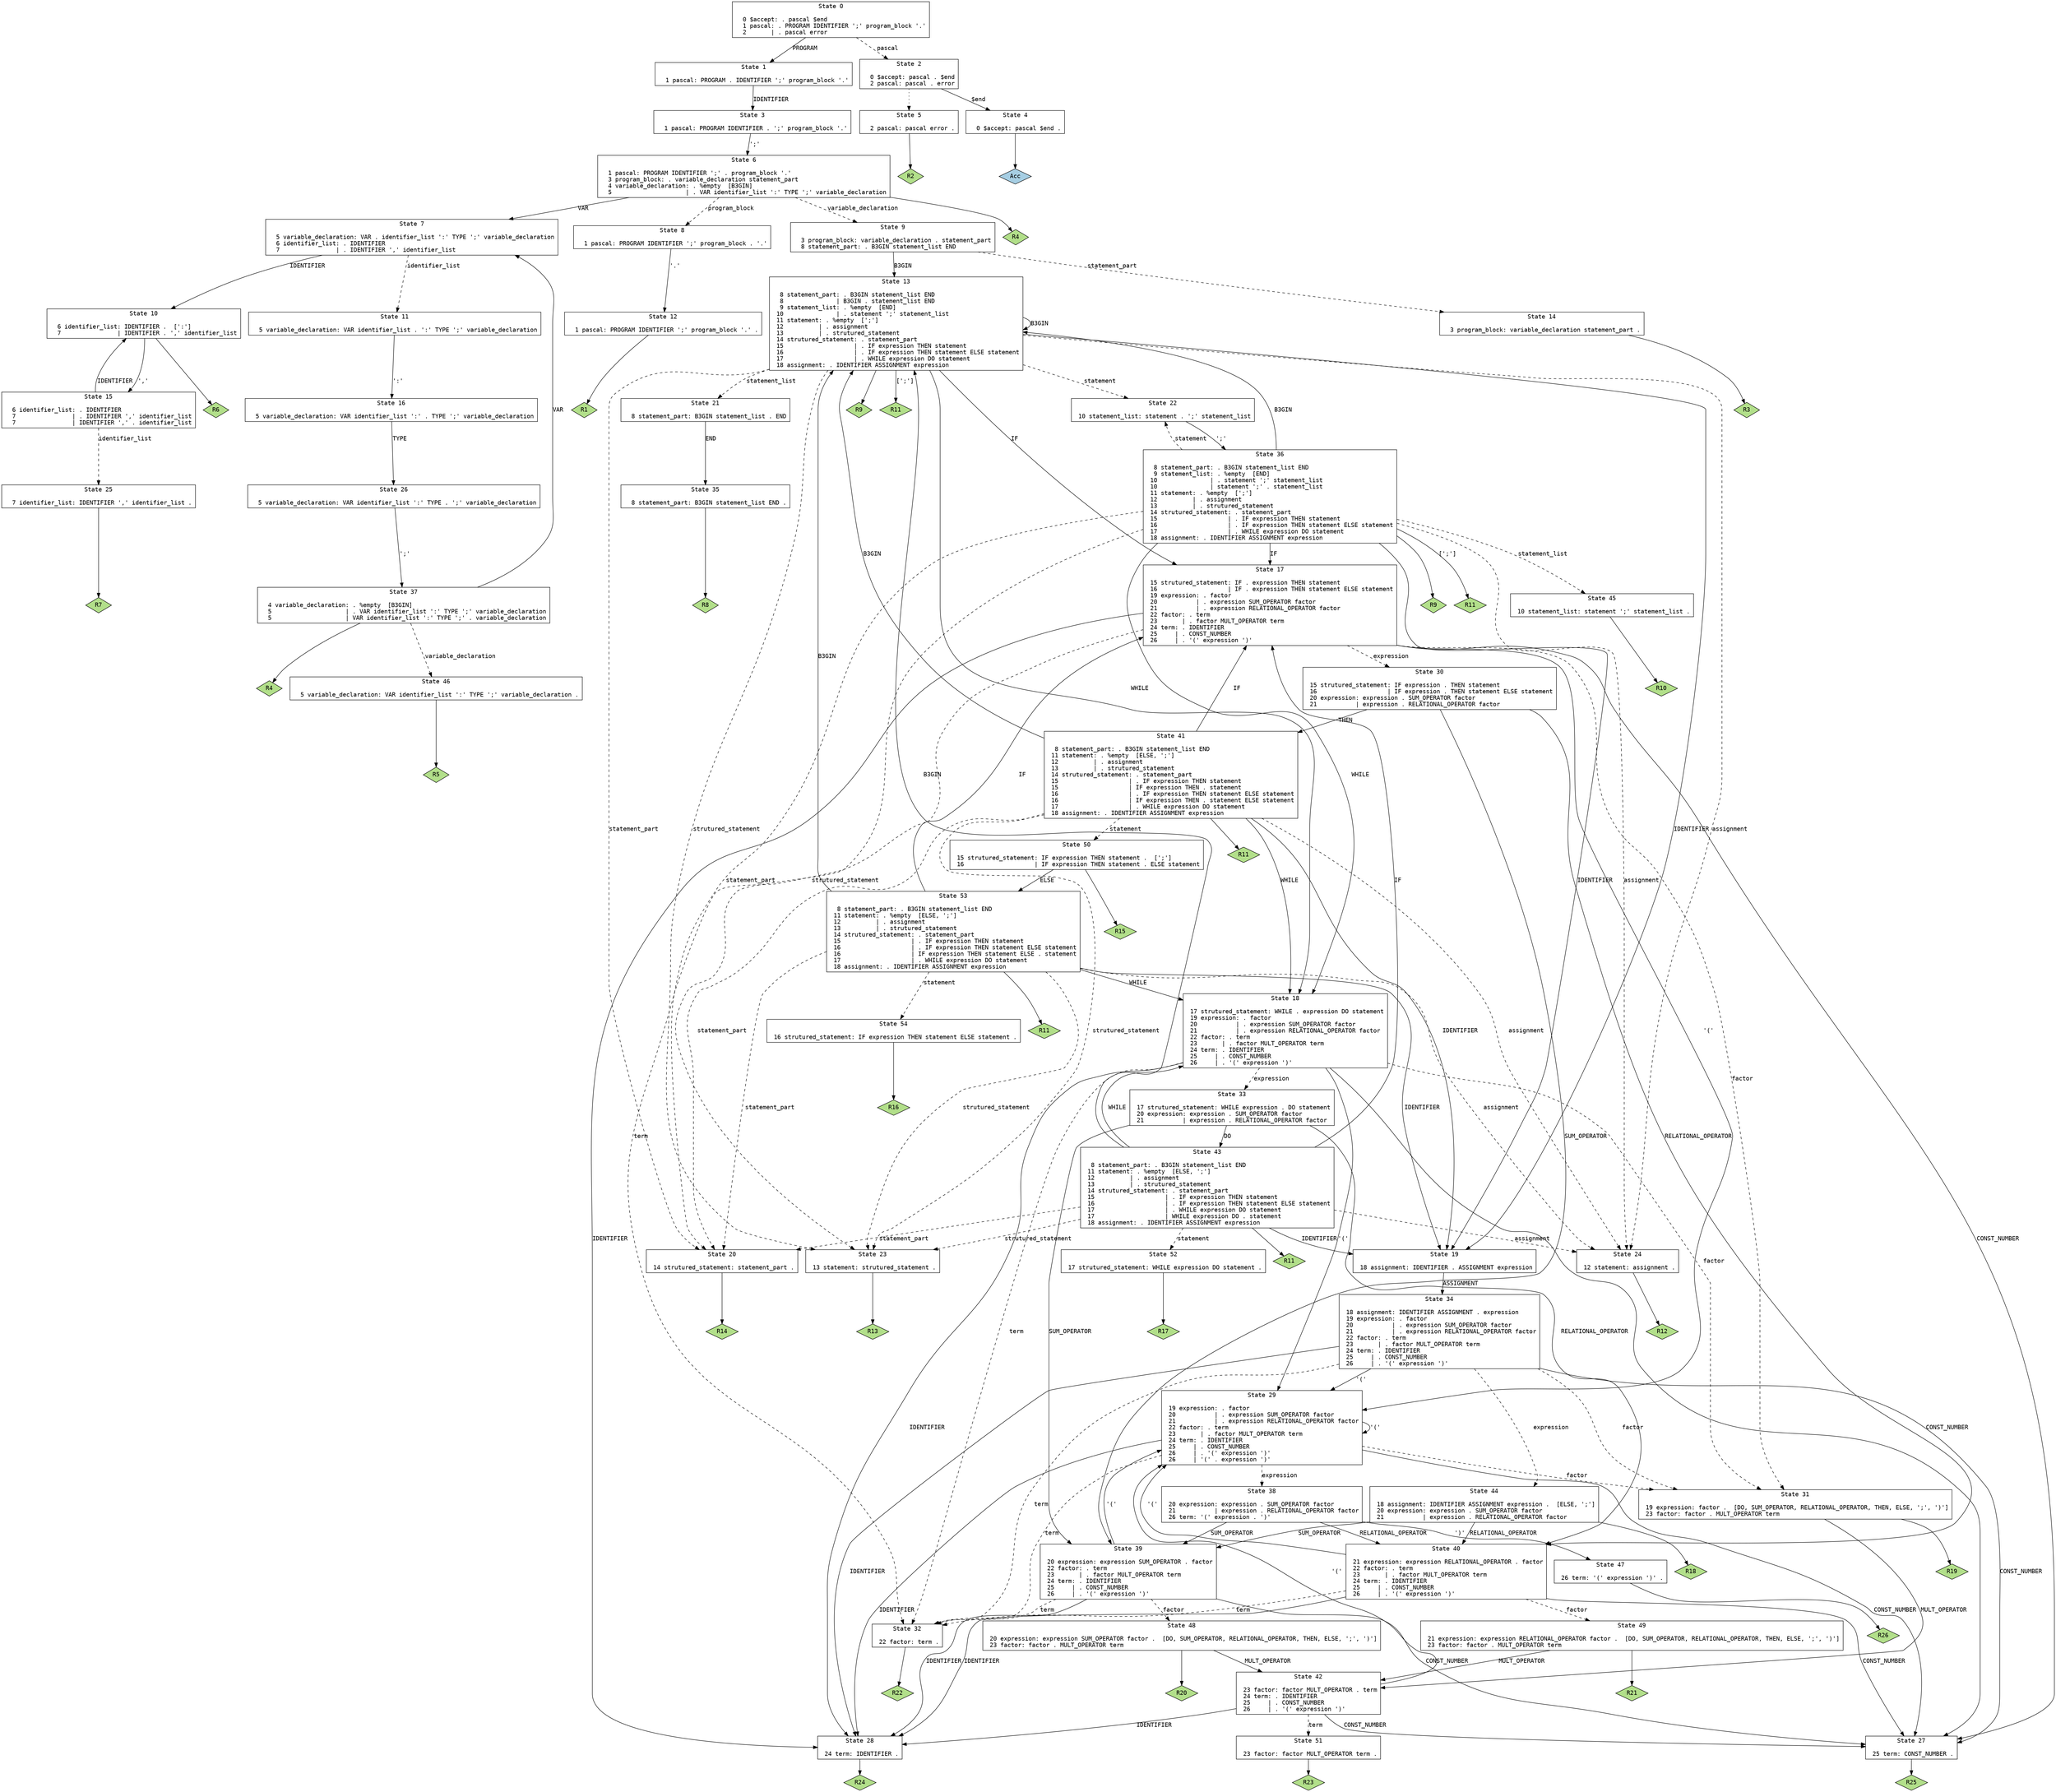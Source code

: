 // Generated by GNU Bison 3.0.2.
// Report bugs to <bug-bison@gnu.org>.
// Home page: <http://www.gnu.org/software/bison/>.

digraph "minipascal.parser.y"
{
  node [fontname = courier, shape = box, colorscheme = paired6]
  edge [fontname = courier]

  0 [label="State 0\n\l  0 $accept: . pascal $end\l  1 pascal: . PROGRAM IDENTIFIER ';' program_block '.'\l  2       | . pascal error\l"]
  0 -> 1 [style=solid label="PROGRAM"]
  0 -> 2 [style=dashed label="pascal"]
  1 [label="State 1\n\l  1 pascal: PROGRAM . IDENTIFIER ';' program_block '.'\l"]
  1 -> 3 [style=solid label="IDENTIFIER"]
  2 [label="State 2\n\l  0 $accept: pascal . $end\l  2 pascal: pascal . error\l"]
  2 -> 4 [style=solid label="$end"]
  2 -> 5 [style=dotted]
  3 [label="State 3\n\l  1 pascal: PROGRAM IDENTIFIER . ';' program_block '.'\l"]
  3 -> 6 [style=solid label="';'"]
  4 [label="State 4\n\l  0 $accept: pascal $end .\l"]
  4 -> "4R0" [style=solid]
 "4R0" [label="Acc", fillcolor=1, shape=diamond, style=filled]
  5 [label="State 5\n\l  2 pascal: pascal error .\l"]
  5 -> "5R2" [style=solid]
 "5R2" [label="R2", fillcolor=3, shape=diamond, style=filled]
  6 [label="State 6\n\l  1 pascal: PROGRAM IDENTIFIER ';' . program_block '.'\l  3 program_block: . variable_declaration statement_part\l  4 variable_declaration: . %empty  [B3GIN]\l  5                     | . VAR identifier_list ':' TYPE ';' variable_declaration\l"]
  6 -> 7 [style=solid label="VAR"]
  6 -> 8 [style=dashed label="program_block"]
  6 -> 9 [style=dashed label="variable_declaration"]
  6 -> "6R4" [style=solid]
 "6R4" [label="R4", fillcolor=3, shape=diamond, style=filled]
  7 [label="State 7\n\l  5 variable_declaration: VAR . identifier_list ':' TYPE ';' variable_declaration\l  6 identifier_list: . IDENTIFIER\l  7                | . IDENTIFIER ',' identifier_list\l"]
  7 -> 10 [style=solid label="IDENTIFIER"]
  7 -> 11 [style=dashed label="identifier_list"]
  8 [label="State 8\n\l  1 pascal: PROGRAM IDENTIFIER ';' program_block . '.'\l"]
  8 -> 12 [style=solid label="'.'"]
  9 [label="State 9\n\l  3 program_block: variable_declaration . statement_part\l  8 statement_part: . B3GIN statement_list END\l"]
  9 -> 13 [style=solid label="B3GIN"]
  9 -> 14 [style=dashed label="statement_part"]
  10 [label="State 10\n\l  6 identifier_list: IDENTIFIER .  [':']\l  7                | IDENTIFIER . ',' identifier_list\l"]
  10 -> 15 [style=solid label="','"]
  10 -> "10R6" [style=solid]
 "10R6" [label="R6", fillcolor=3, shape=diamond, style=filled]
  11 [label="State 11\n\l  5 variable_declaration: VAR identifier_list . ':' TYPE ';' variable_declaration\l"]
  11 -> 16 [style=solid label="':'"]
  12 [label="State 12\n\l  1 pascal: PROGRAM IDENTIFIER ';' program_block '.' .\l"]
  12 -> "12R1" [style=solid]
 "12R1" [label="R1", fillcolor=3, shape=diamond, style=filled]
  13 [label="State 13\n\l  8 statement_part: . B3GIN statement_list END\l  8               | B3GIN . statement_list END\l  9 statement_list: . %empty  [END]\l 10               | . statement ';' statement_list\l 11 statement: . %empty  [';']\l 12          | . assignment\l 13          | . strutured_statement\l 14 strutured_statement: . statement_part\l 15                    | . IF expression THEN statement\l 16                    | . IF expression THEN statement ELSE statement\l 17                    | . WHILE expression DO statement\l 18 assignment: . IDENTIFIER ASSIGNMENT expression\l"]
  13 -> 13 [style=solid label="B3GIN"]
  13 -> 17 [style=solid label="IF"]
  13 -> 18 [style=solid label="WHILE"]
  13 -> 19 [style=solid label="IDENTIFIER"]
  13 -> 20 [style=dashed label="statement_part"]
  13 -> 21 [style=dashed label="statement_list"]
  13 -> 22 [style=dashed label="statement"]
  13 -> 23 [style=dashed label="strutured_statement"]
  13 -> 24 [style=dashed label="assignment"]
  13 -> "13R9" [style=solid]
 "13R9" [label="R9", fillcolor=3, shape=diamond, style=filled]
  13 -> "13R11" [label="[';']", style=solid]
 "13R11" [label="R11", fillcolor=3, shape=diamond, style=filled]
  14 [label="State 14\n\l  3 program_block: variable_declaration statement_part .\l"]
  14 -> "14R3" [style=solid]
 "14R3" [label="R3", fillcolor=3, shape=diamond, style=filled]
  15 [label="State 15\n\l  6 identifier_list: . IDENTIFIER\l  7                | . IDENTIFIER ',' identifier_list\l  7                | IDENTIFIER ',' . identifier_list\l"]
  15 -> 10 [style=solid label="IDENTIFIER"]
  15 -> 25 [style=dashed label="identifier_list"]
  16 [label="State 16\n\l  5 variable_declaration: VAR identifier_list ':' . TYPE ';' variable_declaration\l"]
  16 -> 26 [style=solid label="TYPE"]
  17 [label="State 17\n\l 15 strutured_statement: IF . expression THEN statement\l 16                    | IF . expression THEN statement ELSE statement\l 19 expression: . factor\l 20           | . expression SUM_OPERATOR factor\l 21           | . expression RELATIONAL_OPERATOR factor\l 22 factor: . term\l 23       | . factor MULT_OPERATOR term\l 24 term: . IDENTIFIER\l 25     | . CONST_NUMBER\l 26     | . '(' expression ')'\l"]
  17 -> 27 [style=solid label="CONST_NUMBER"]
  17 -> 28 [style=solid label="IDENTIFIER"]
  17 -> 29 [style=solid label="'('"]
  17 -> 30 [style=dashed label="expression"]
  17 -> 31 [style=dashed label="factor"]
  17 -> 32 [style=dashed label="term"]
  18 [label="State 18\n\l 17 strutured_statement: WHILE . expression DO statement\l 19 expression: . factor\l 20           | . expression SUM_OPERATOR factor\l 21           | . expression RELATIONAL_OPERATOR factor\l 22 factor: . term\l 23       | . factor MULT_OPERATOR term\l 24 term: . IDENTIFIER\l 25     | . CONST_NUMBER\l 26     | . '(' expression ')'\l"]
  18 -> 27 [style=solid label="CONST_NUMBER"]
  18 -> 28 [style=solid label="IDENTIFIER"]
  18 -> 29 [style=solid label="'('"]
  18 -> 33 [style=dashed label="expression"]
  18 -> 31 [style=dashed label="factor"]
  18 -> 32 [style=dashed label="term"]
  19 [label="State 19\n\l 18 assignment: IDENTIFIER . ASSIGNMENT expression\l"]
  19 -> 34 [style=solid label="ASSIGNMENT"]
  20 [label="State 20\n\l 14 strutured_statement: statement_part .\l"]
  20 -> "20R14" [style=solid]
 "20R14" [label="R14", fillcolor=3, shape=diamond, style=filled]
  21 [label="State 21\n\l  8 statement_part: B3GIN statement_list . END\l"]
  21 -> 35 [style=solid label="END"]
  22 [label="State 22\n\l 10 statement_list: statement . ';' statement_list\l"]
  22 -> 36 [style=solid label="';'"]
  23 [label="State 23\n\l 13 statement: strutured_statement .\l"]
  23 -> "23R13" [style=solid]
 "23R13" [label="R13", fillcolor=3, shape=diamond, style=filled]
  24 [label="State 24\n\l 12 statement: assignment .\l"]
  24 -> "24R12" [style=solid]
 "24R12" [label="R12", fillcolor=3, shape=diamond, style=filled]
  25 [label="State 25\n\l  7 identifier_list: IDENTIFIER ',' identifier_list .\l"]
  25 -> "25R7" [style=solid]
 "25R7" [label="R7", fillcolor=3, shape=diamond, style=filled]
  26 [label="State 26\n\l  5 variable_declaration: VAR identifier_list ':' TYPE . ';' variable_declaration\l"]
  26 -> 37 [style=solid label="';'"]
  27 [label="State 27\n\l 25 term: CONST_NUMBER .\l"]
  27 -> "27R25" [style=solid]
 "27R25" [label="R25", fillcolor=3, shape=diamond, style=filled]
  28 [label="State 28\n\l 24 term: IDENTIFIER .\l"]
  28 -> "28R24" [style=solid]
 "28R24" [label="R24", fillcolor=3, shape=diamond, style=filled]
  29 [label="State 29\n\l 19 expression: . factor\l 20           | . expression SUM_OPERATOR factor\l 21           | . expression RELATIONAL_OPERATOR factor\l 22 factor: . term\l 23       | . factor MULT_OPERATOR term\l 24 term: . IDENTIFIER\l 25     | . CONST_NUMBER\l 26     | . '(' expression ')'\l 26     | '(' . expression ')'\l"]
  29 -> 27 [style=solid label="CONST_NUMBER"]
  29 -> 28 [style=solid label="IDENTIFIER"]
  29 -> 29 [style=solid label="'('"]
  29 -> 38 [style=dashed label="expression"]
  29 -> 31 [style=dashed label="factor"]
  29 -> 32 [style=dashed label="term"]
  30 [label="State 30\n\l 15 strutured_statement: IF expression . THEN statement\l 16                    | IF expression . THEN statement ELSE statement\l 20 expression: expression . SUM_OPERATOR factor\l 21           | expression . RELATIONAL_OPERATOR factor\l"]
  30 -> 39 [style=solid label="SUM_OPERATOR"]
  30 -> 40 [style=solid label="RELATIONAL_OPERATOR"]
  30 -> 41 [style=solid label="THEN"]
  31 [label="State 31\n\l 19 expression: factor .  [DO, SUM_OPERATOR, RELATIONAL_OPERATOR, THEN, ELSE, ';', ')']\l 23 factor: factor . MULT_OPERATOR term\l"]
  31 -> 42 [style=solid label="MULT_OPERATOR"]
  31 -> "31R19" [style=solid]
 "31R19" [label="R19", fillcolor=3, shape=diamond, style=filled]
  32 [label="State 32\n\l 22 factor: term .\l"]
  32 -> "32R22" [style=solid]
 "32R22" [label="R22", fillcolor=3, shape=diamond, style=filled]
  33 [label="State 33\n\l 17 strutured_statement: WHILE expression . DO statement\l 20 expression: expression . SUM_OPERATOR factor\l 21           | expression . RELATIONAL_OPERATOR factor\l"]
  33 -> 43 [style=solid label="DO"]
  33 -> 39 [style=solid label="SUM_OPERATOR"]
  33 -> 40 [style=solid label="RELATIONAL_OPERATOR"]
  34 [label="State 34\n\l 18 assignment: IDENTIFIER ASSIGNMENT . expression\l 19 expression: . factor\l 20           | . expression SUM_OPERATOR factor\l 21           | . expression RELATIONAL_OPERATOR factor\l 22 factor: . term\l 23       | . factor MULT_OPERATOR term\l 24 term: . IDENTIFIER\l 25     | . CONST_NUMBER\l 26     | . '(' expression ')'\l"]
  34 -> 27 [style=solid label="CONST_NUMBER"]
  34 -> 28 [style=solid label="IDENTIFIER"]
  34 -> 29 [style=solid label="'('"]
  34 -> 44 [style=dashed label="expression"]
  34 -> 31 [style=dashed label="factor"]
  34 -> 32 [style=dashed label="term"]
  35 [label="State 35\n\l  8 statement_part: B3GIN statement_list END .\l"]
  35 -> "35R8" [style=solid]
 "35R8" [label="R8", fillcolor=3, shape=diamond, style=filled]
  36 [label="State 36\n\l  8 statement_part: . B3GIN statement_list END\l  9 statement_list: . %empty  [END]\l 10               | . statement ';' statement_list\l 10               | statement ';' . statement_list\l 11 statement: . %empty  [';']\l 12          | . assignment\l 13          | . strutured_statement\l 14 strutured_statement: . statement_part\l 15                    | . IF expression THEN statement\l 16                    | . IF expression THEN statement ELSE statement\l 17                    | . WHILE expression DO statement\l 18 assignment: . IDENTIFIER ASSIGNMENT expression\l"]
  36 -> 13 [style=solid label="B3GIN"]
  36 -> 17 [style=solid label="IF"]
  36 -> 18 [style=solid label="WHILE"]
  36 -> 19 [style=solid label="IDENTIFIER"]
  36 -> 20 [style=dashed label="statement_part"]
  36 -> 45 [style=dashed label="statement_list"]
  36 -> 22 [style=dashed label="statement"]
  36 -> 23 [style=dashed label="strutured_statement"]
  36 -> 24 [style=dashed label="assignment"]
  36 -> "36R9" [style=solid]
 "36R9" [label="R9", fillcolor=3, shape=diamond, style=filled]
  36 -> "36R11" [label="[';']", style=solid]
 "36R11" [label="R11", fillcolor=3, shape=diamond, style=filled]
  37 [label="State 37\n\l  4 variable_declaration: . %empty  [B3GIN]\l  5                     | . VAR identifier_list ':' TYPE ';' variable_declaration\l  5                     | VAR identifier_list ':' TYPE ';' . variable_declaration\l"]
  37 -> 7 [style=solid label="VAR"]
  37 -> 46 [style=dashed label="variable_declaration"]
  37 -> "37R4" [style=solid]
 "37R4" [label="R4", fillcolor=3, shape=diamond, style=filled]
  38 [label="State 38\n\l 20 expression: expression . SUM_OPERATOR factor\l 21           | expression . RELATIONAL_OPERATOR factor\l 26 term: '(' expression . ')'\l"]
  38 -> 39 [style=solid label="SUM_OPERATOR"]
  38 -> 40 [style=solid label="RELATIONAL_OPERATOR"]
  38 -> 47 [style=solid label="')'"]
  39 [label="State 39\n\l 20 expression: expression SUM_OPERATOR . factor\l 22 factor: . term\l 23       | . factor MULT_OPERATOR term\l 24 term: . IDENTIFIER\l 25     | . CONST_NUMBER\l 26     | . '(' expression ')'\l"]
  39 -> 27 [style=solid label="CONST_NUMBER"]
  39 -> 28 [style=solid label="IDENTIFIER"]
  39 -> 29 [style=solid label="'('"]
  39 -> 48 [style=dashed label="factor"]
  39 -> 32 [style=dashed label="term"]
  40 [label="State 40\n\l 21 expression: expression RELATIONAL_OPERATOR . factor\l 22 factor: . term\l 23       | . factor MULT_OPERATOR term\l 24 term: . IDENTIFIER\l 25     | . CONST_NUMBER\l 26     | . '(' expression ')'\l"]
  40 -> 27 [style=solid label="CONST_NUMBER"]
  40 -> 28 [style=solid label="IDENTIFIER"]
  40 -> 29 [style=solid label="'('"]
  40 -> 49 [style=dashed label="factor"]
  40 -> 32 [style=dashed label="term"]
  41 [label="State 41\n\l  8 statement_part: . B3GIN statement_list END\l 11 statement: . %empty  [ELSE, ';']\l 12          | . assignment\l 13          | . strutured_statement\l 14 strutured_statement: . statement_part\l 15                    | . IF expression THEN statement\l 15                    | IF expression THEN . statement\l 16                    | . IF expression THEN statement ELSE statement\l 16                    | IF expression THEN . statement ELSE statement\l 17                    | . WHILE expression DO statement\l 18 assignment: . IDENTIFIER ASSIGNMENT expression\l"]
  41 -> 13 [style=solid label="B3GIN"]
  41 -> 17 [style=solid label="IF"]
  41 -> 18 [style=solid label="WHILE"]
  41 -> 19 [style=solid label="IDENTIFIER"]
  41 -> 20 [style=dashed label="statement_part"]
  41 -> 50 [style=dashed label="statement"]
  41 -> 23 [style=dashed label="strutured_statement"]
  41 -> 24 [style=dashed label="assignment"]
  41 -> "41R11" [style=solid]
 "41R11" [label="R11", fillcolor=3, shape=diamond, style=filled]
  42 [label="State 42\n\l 23 factor: factor MULT_OPERATOR . term\l 24 term: . IDENTIFIER\l 25     | . CONST_NUMBER\l 26     | . '(' expression ')'\l"]
  42 -> 27 [style=solid label="CONST_NUMBER"]
  42 -> 28 [style=solid label="IDENTIFIER"]
  42 -> 29 [style=solid label="'('"]
  42 -> 51 [style=dashed label="term"]
  43 [label="State 43\n\l  8 statement_part: . B3GIN statement_list END\l 11 statement: . %empty  [ELSE, ';']\l 12          | . assignment\l 13          | . strutured_statement\l 14 strutured_statement: . statement_part\l 15                    | . IF expression THEN statement\l 16                    | . IF expression THEN statement ELSE statement\l 17                    | . WHILE expression DO statement\l 17                    | WHILE expression DO . statement\l 18 assignment: . IDENTIFIER ASSIGNMENT expression\l"]
  43 -> 13 [style=solid label="B3GIN"]
  43 -> 17 [style=solid label="IF"]
  43 -> 18 [style=solid label="WHILE"]
  43 -> 19 [style=solid label="IDENTIFIER"]
  43 -> 20 [style=dashed label="statement_part"]
  43 -> 52 [style=dashed label="statement"]
  43 -> 23 [style=dashed label="strutured_statement"]
  43 -> 24 [style=dashed label="assignment"]
  43 -> "43R11" [style=solid]
 "43R11" [label="R11", fillcolor=3, shape=diamond, style=filled]
  44 [label="State 44\n\l 18 assignment: IDENTIFIER ASSIGNMENT expression .  [ELSE, ';']\l 20 expression: expression . SUM_OPERATOR factor\l 21           | expression . RELATIONAL_OPERATOR factor\l"]
  44 -> 39 [style=solid label="SUM_OPERATOR"]
  44 -> 40 [style=solid label="RELATIONAL_OPERATOR"]
  44 -> "44R18" [style=solid]
 "44R18" [label="R18", fillcolor=3, shape=diamond, style=filled]
  45 [label="State 45\n\l 10 statement_list: statement ';' statement_list .\l"]
  45 -> "45R10" [style=solid]
 "45R10" [label="R10", fillcolor=3, shape=diamond, style=filled]
  46 [label="State 46\n\l  5 variable_declaration: VAR identifier_list ':' TYPE ';' variable_declaration .\l"]
  46 -> "46R5" [style=solid]
 "46R5" [label="R5", fillcolor=3, shape=diamond, style=filled]
  47 [label="State 47\n\l 26 term: '(' expression ')' .\l"]
  47 -> "47R26" [style=solid]
 "47R26" [label="R26", fillcolor=3, shape=diamond, style=filled]
  48 [label="State 48\n\l 20 expression: expression SUM_OPERATOR factor .  [DO, SUM_OPERATOR, RELATIONAL_OPERATOR, THEN, ELSE, ';', ')']\l 23 factor: factor . MULT_OPERATOR term\l"]
  48 -> 42 [style=solid label="MULT_OPERATOR"]
  48 -> "48R20" [style=solid]
 "48R20" [label="R20", fillcolor=3, shape=diamond, style=filled]
  49 [label="State 49\n\l 21 expression: expression RELATIONAL_OPERATOR factor .  [DO, SUM_OPERATOR, RELATIONAL_OPERATOR, THEN, ELSE, ';', ')']\l 23 factor: factor . MULT_OPERATOR term\l"]
  49 -> 42 [style=solid label="MULT_OPERATOR"]
  49 -> "49R21" [style=solid]
 "49R21" [label="R21", fillcolor=3, shape=diamond, style=filled]
  50 [label="State 50\n\l 15 strutured_statement: IF expression THEN statement .  [';']\l 16                    | IF expression THEN statement . ELSE statement\l"]
  50 -> 53 [style=solid label="ELSE"]
  50 -> "50R15" [style=solid]
 "50R15" [label="R15", fillcolor=3, shape=diamond, style=filled]
  51 [label="State 51\n\l 23 factor: factor MULT_OPERATOR term .\l"]
  51 -> "51R23" [style=solid]
 "51R23" [label="R23", fillcolor=3, shape=diamond, style=filled]
  52 [label="State 52\n\l 17 strutured_statement: WHILE expression DO statement .\l"]
  52 -> "52R17" [style=solid]
 "52R17" [label="R17", fillcolor=3, shape=diamond, style=filled]
  53 [label="State 53\n\l  8 statement_part: . B3GIN statement_list END\l 11 statement: . %empty  [ELSE, ';']\l 12          | . assignment\l 13          | . strutured_statement\l 14 strutured_statement: . statement_part\l 15                    | . IF expression THEN statement\l 16                    | . IF expression THEN statement ELSE statement\l 16                    | IF expression THEN statement ELSE . statement\l 17                    | . WHILE expression DO statement\l 18 assignment: . IDENTIFIER ASSIGNMENT expression\l"]
  53 -> 13 [style=solid label="B3GIN"]
  53 -> 17 [style=solid label="IF"]
  53 -> 18 [style=solid label="WHILE"]
  53 -> 19 [style=solid label="IDENTIFIER"]
  53 -> 20 [style=dashed label="statement_part"]
  53 -> 54 [style=dashed label="statement"]
  53 -> 23 [style=dashed label="strutured_statement"]
  53 -> 24 [style=dashed label="assignment"]
  53 -> "53R11" [style=solid]
 "53R11" [label="R11", fillcolor=3, shape=diamond, style=filled]
  54 [label="State 54\n\l 16 strutured_statement: IF expression THEN statement ELSE statement .\l"]
  54 -> "54R16" [style=solid]
 "54R16" [label="R16", fillcolor=3, shape=diamond, style=filled]
}

